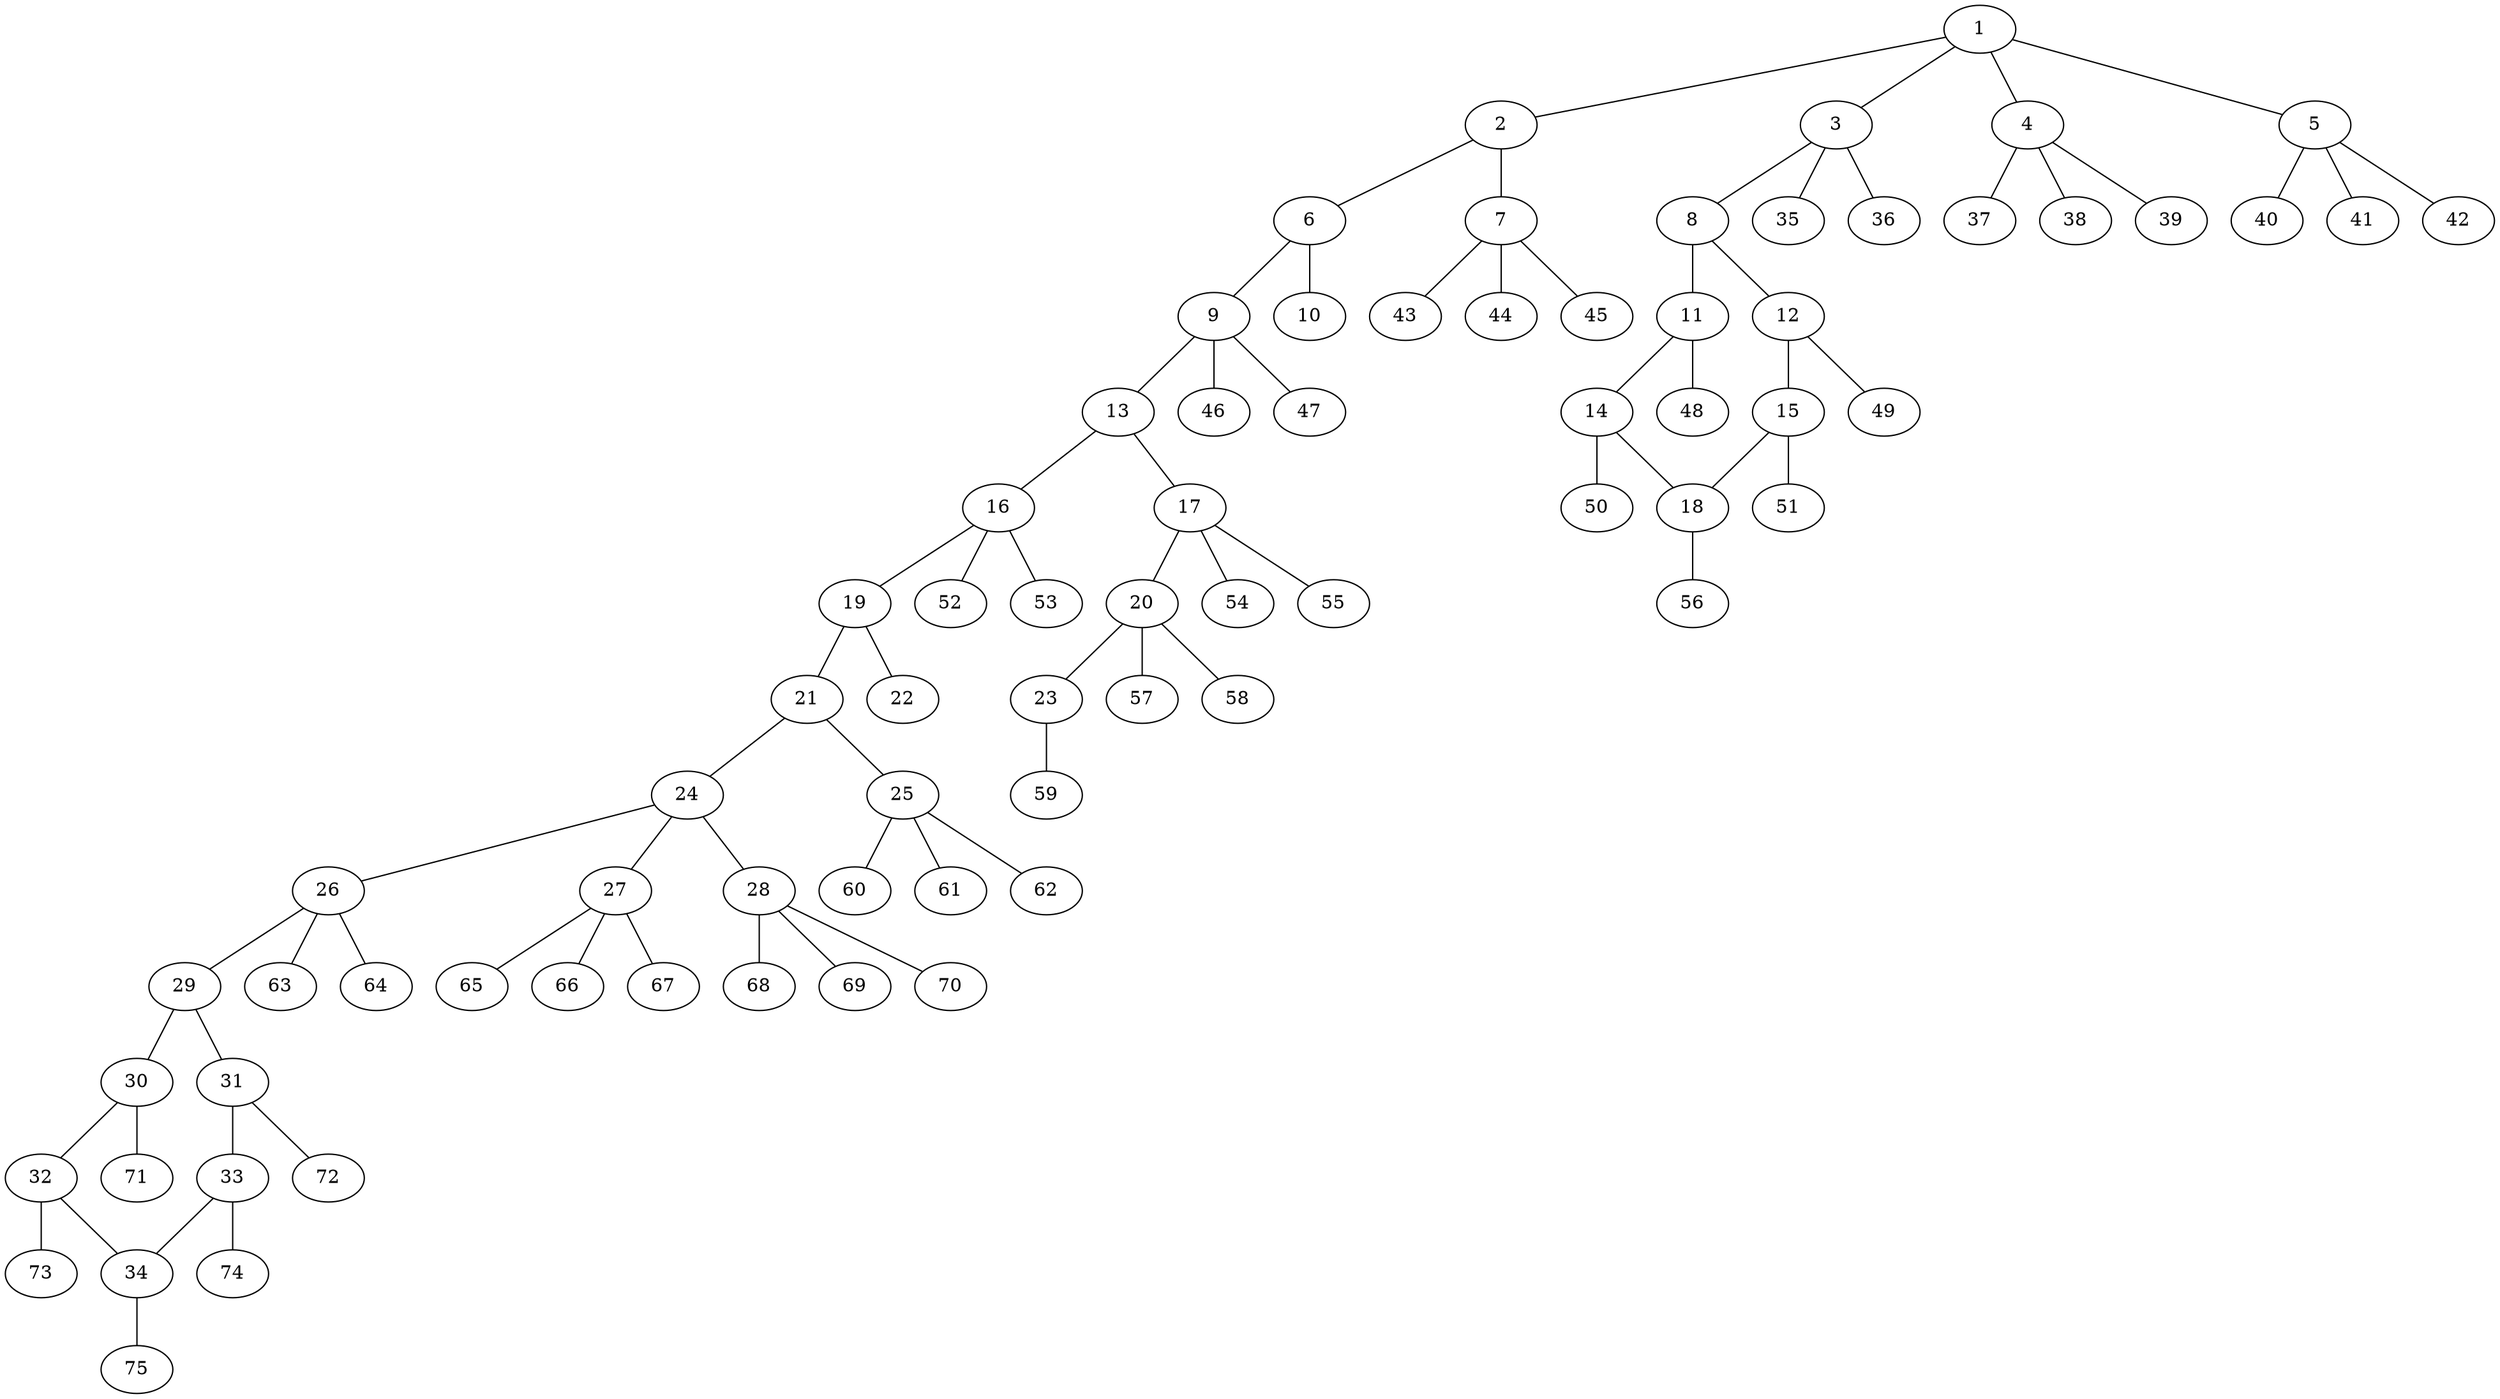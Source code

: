 graph molecule_255 {
	1	 [chem=C];
	2	 [chem=N];
	1 -- 2	 [valence=1];
	3	 [chem=C];
	1 -- 3	 [valence=1];
	4	 [chem=C];
	1 -- 4	 [valence=1];
	5	 [chem=C];
	1 -- 5	 [valence=1];
	6	 [chem=C];
	2 -- 6	 [valence=1];
	7	 [chem=C];
	2 -- 7	 [valence=1];
	8	 [chem=C];
	3 -- 8	 [valence=1];
	35	 [chem=H];
	3 -- 35	 [valence=1];
	36	 [chem=H];
	3 -- 36	 [valence=1];
	37	 [chem=H];
	4 -- 37	 [valence=1];
	38	 [chem=H];
	4 -- 38	 [valence=1];
	39	 [chem=H];
	4 -- 39	 [valence=1];
	40	 [chem=H];
	5 -- 40	 [valence=1];
	41	 [chem=H];
	5 -- 41	 [valence=1];
	42	 [chem=H];
	5 -- 42	 [valence=1];
	9	 [chem=C];
	6 -- 9	 [valence=1];
	10	 [chem=O];
	6 -- 10	 [valence=2];
	43	 [chem=H];
	7 -- 43	 [valence=1];
	44	 [chem=H];
	7 -- 44	 [valence=1];
	45	 [chem=H];
	7 -- 45	 [valence=1];
	11	 [chem=C];
	8 -- 11	 [valence=1];
	12	 [chem=C];
	8 -- 12	 [valence=2];
	13	 [chem=N];
	9 -- 13	 [valence=1];
	46	 [chem=H];
	9 -- 46	 [valence=1];
	47	 [chem=H];
	9 -- 47	 [valence=1];
	14	 [chem=C];
	11 -- 14	 [valence=2];
	48	 [chem=H];
	11 -- 48	 [valence=1];
	15	 [chem=C];
	12 -- 15	 [valence=1];
	49	 [chem=H];
	12 -- 49	 [valence=1];
	16	 [chem=C];
	13 -- 16	 [valence=1];
	17	 [chem=C];
	13 -- 17	 [valence=1];
	18	 [chem=C];
	14 -- 18	 [valence=1];
	50	 [chem=H];
	14 -- 50	 [valence=1];
	15 -- 18	 [valence=2];
	51	 [chem=H];
	15 -- 51	 [valence=1];
	19	 [chem=C];
	16 -- 19	 [valence=1];
	52	 [chem=H];
	16 -- 52	 [valence=1];
	53	 [chem=H];
	16 -- 53	 [valence=1];
	20	 [chem=C];
	17 -- 20	 [valence=1];
	54	 [chem=H];
	17 -- 54	 [valence=1];
	55	 [chem=H];
	17 -- 55	 [valence=1];
	56	 [chem=H];
	18 -- 56	 [valence=1];
	21	 [chem=N];
	19 -- 21	 [valence=1];
	22	 [chem=O];
	19 -- 22	 [valence=2];
	23	 [chem=O];
	20 -- 23	 [valence=1];
	57	 [chem=H];
	20 -- 57	 [valence=1];
	58	 [chem=H];
	20 -- 58	 [valence=1];
	24	 [chem=C];
	21 -- 24	 [valence=1];
	25	 [chem=C];
	21 -- 25	 [valence=1];
	59	 [chem=H];
	23 -- 59	 [valence=1];
	26	 [chem=C];
	24 -- 26	 [valence=1];
	27	 [chem=C];
	24 -- 27	 [valence=1];
	28	 [chem=C];
	24 -- 28	 [valence=1];
	60	 [chem=H];
	25 -- 60	 [valence=1];
	61	 [chem=H];
	25 -- 61	 [valence=1];
	62	 [chem=H];
	25 -- 62	 [valence=1];
	29	 [chem=C];
	26 -- 29	 [valence=1];
	63	 [chem=H];
	26 -- 63	 [valence=1];
	64	 [chem=H];
	26 -- 64	 [valence=1];
	65	 [chem=H];
	27 -- 65	 [valence=1];
	66	 [chem=H];
	27 -- 66	 [valence=1];
	67	 [chem=H];
	27 -- 67	 [valence=1];
	68	 [chem=H];
	28 -- 68	 [valence=1];
	69	 [chem=H];
	28 -- 69	 [valence=1];
	70	 [chem=H];
	28 -- 70	 [valence=1];
	30	 [chem=C];
	29 -- 30	 [valence=2];
	31	 [chem=C];
	29 -- 31	 [valence=1];
	32	 [chem=C];
	30 -- 32	 [valence=1];
	71	 [chem=H];
	30 -- 71	 [valence=1];
	33	 [chem=C];
	31 -- 33	 [valence=2];
	72	 [chem=H];
	31 -- 72	 [valence=1];
	34	 [chem=C];
	32 -- 34	 [valence=2];
	73	 [chem=H];
	32 -- 73	 [valence=1];
	33 -- 34	 [valence=1];
	74	 [chem=H];
	33 -- 74	 [valence=1];
	75	 [chem=H];
	34 -- 75	 [valence=1];
}
